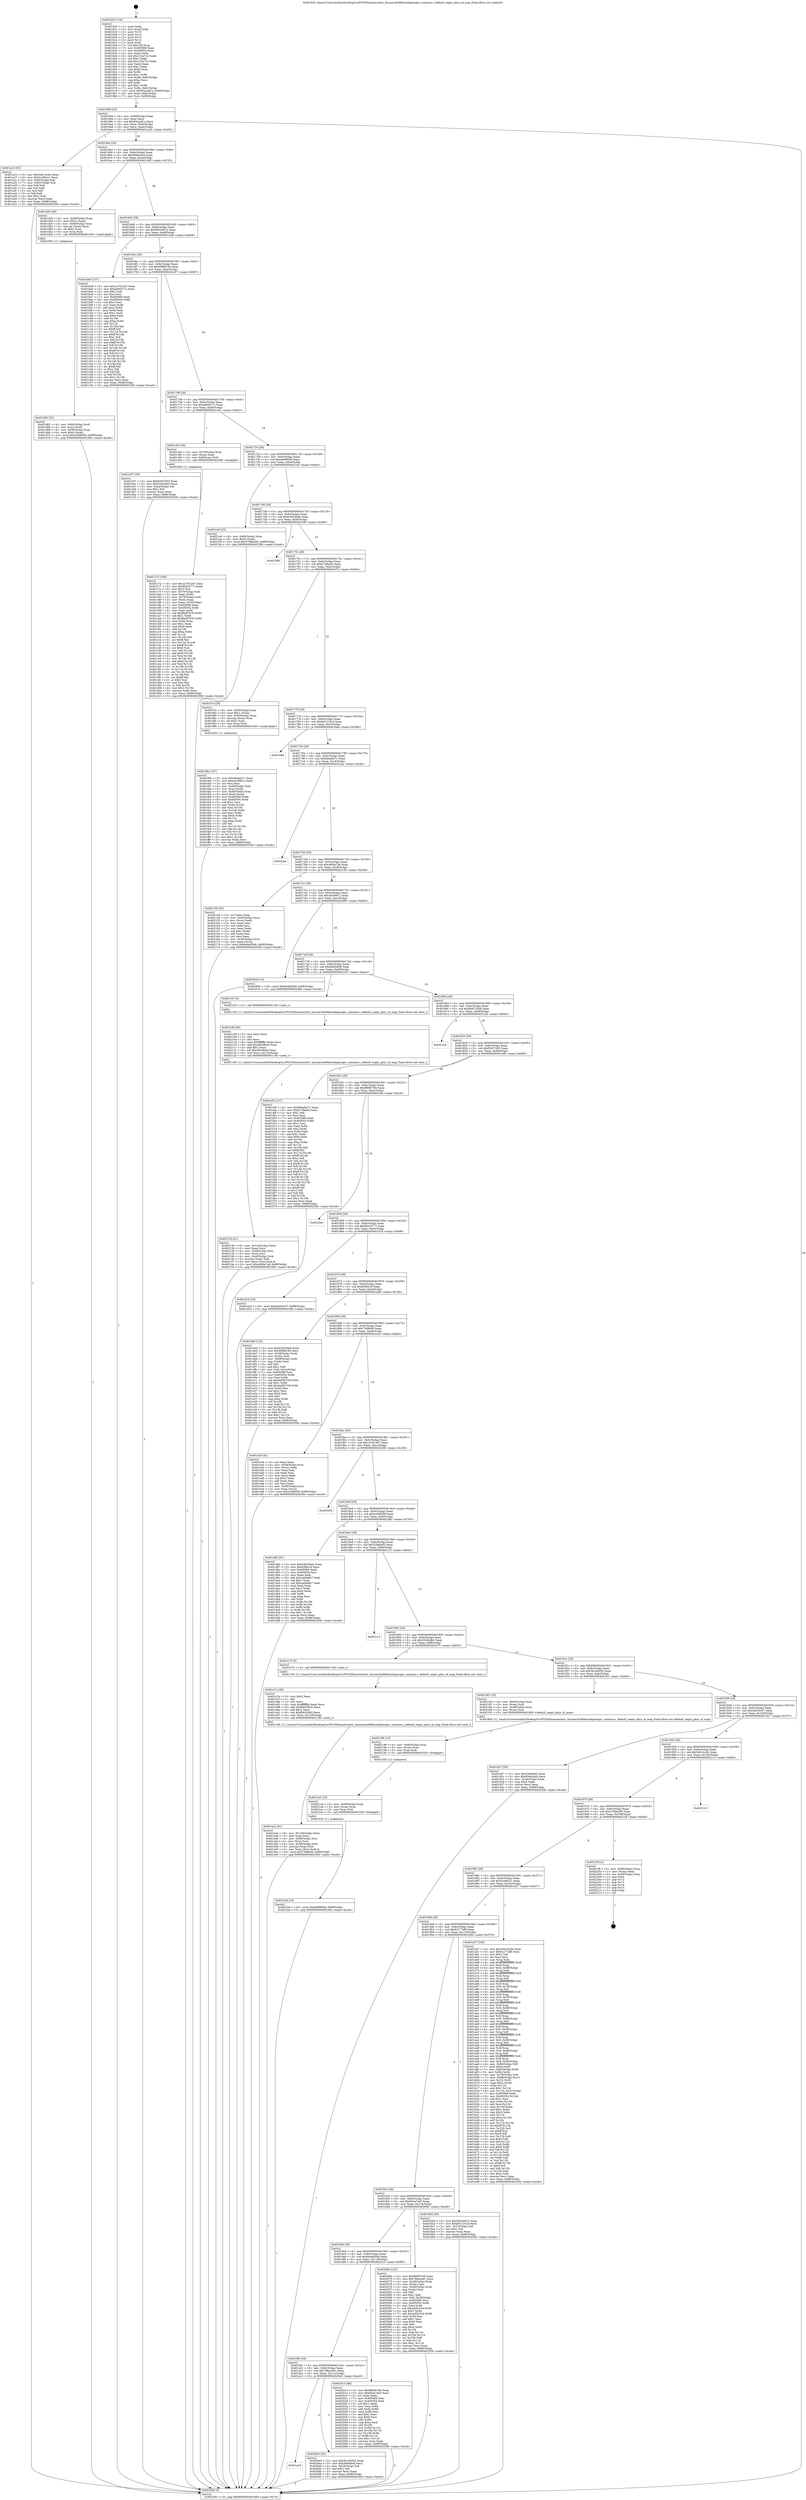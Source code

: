 digraph "0x401620" {
  label = "0x401620 (/mnt/c/Users/mathe/Desktop/tcc/POCII/binaries/extr_linuxarchx86kernelapicapic_common.c_default_ioapic_phys_id_map_Final-ollvm.out::main(0))"
  labelloc = "t"
  node[shape=record]

  Entry [label="",width=0.3,height=0.3,shape=circle,fillcolor=black,style=filled]
  "0x401694" [label="{
     0x401694 [32]\l
     | [instrs]\l
     &nbsp;&nbsp;0x401694 \<+6\>: mov -0x88(%rbp),%eax\l
     &nbsp;&nbsp;0x40169a \<+2\>: mov %eax,%ecx\l
     &nbsp;&nbsp;0x40169c \<+6\>: sub $0x83ace81a,%ecx\l
     &nbsp;&nbsp;0x4016a2 \<+6\>: mov %eax,-0x9c(%rbp)\l
     &nbsp;&nbsp;0x4016a8 \<+6\>: mov %ecx,-0xa0(%rbp)\l
     &nbsp;&nbsp;0x4016ae \<+6\>: je 0000000000401a22 \<main+0x402\>\l
  }"]
  "0x401a22" [label="{
     0x401a22 [53]\l
     | [instrs]\l
     &nbsp;&nbsp;0x401a22 \<+5\>: mov $0x54614c2b,%eax\l
     &nbsp;&nbsp;0x401a27 \<+5\>: mov $0x5cc80a11,%ecx\l
     &nbsp;&nbsp;0x401a2c \<+6\>: mov -0x82(%rbp),%dl\l
     &nbsp;&nbsp;0x401a32 \<+7\>: mov -0x81(%rbp),%sil\l
     &nbsp;&nbsp;0x401a39 \<+3\>: mov %dl,%dil\l
     &nbsp;&nbsp;0x401a3c \<+3\>: and %sil,%dil\l
     &nbsp;&nbsp;0x401a3f \<+3\>: xor %sil,%dl\l
     &nbsp;&nbsp;0x401a42 \<+3\>: or %dl,%dil\l
     &nbsp;&nbsp;0x401a45 \<+4\>: test $0x1,%dil\l
     &nbsp;&nbsp;0x401a49 \<+3\>: cmovne %ecx,%eax\l
     &nbsp;&nbsp;0x401a4c \<+6\>: mov %eax,-0x88(%rbp)\l
     &nbsp;&nbsp;0x401a52 \<+5\>: jmp 000000000040230b \<main+0xceb\>\l
  }"]
  "0x4016b4" [label="{
     0x4016b4 [28]\l
     | [instrs]\l
     &nbsp;&nbsp;0x4016b4 \<+5\>: jmp 00000000004016b9 \<main+0x99\>\l
     &nbsp;&nbsp;0x4016b9 \<+6\>: mov -0x9c(%rbp),%eax\l
     &nbsp;&nbsp;0x4016bf \<+5\>: sub $0x956dc0a4,%eax\l
     &nbsp;&nbsp;0x4016c4 \<+6\>: mov %eax,-0xa4(%rbp)\l
     &nbsp;&nbsp;0x4016ca \<+6\>: je 0000000000401d45 \<main+0x725\>\l
  }"]
  "0x40230b" [label="{
     0x40230b [5]\l
     | [instrs]\l
     &nbsp;&nbsp;0x40230b \<+5\>: jmp 0000000000401694 \<main+0x74\>\l
  }"]
  "0x401620" [label="{
     0x401620 [116]\l
     | [instrs]\l
     &nbsp;&nbsp;0x401620 \<+1\>: push %rbp\l
     &nbsp;&nbsp;0x401621 \<+3\>: mov %rsp,%rbp\l
     &nbsp;&nbsp;0x401624 \<+2\>: push %r15\l
     &nbsp;&nbsp;0x401626 \<+2\>: push %r14\l
     &nbsp;&nbsp;0x401628 \<+2\>: push %r13\l
     &nbsp;&nbsp;0x40162a \<+2\>: push %r12\l
     &nbsp;&nbsp;0x40162c \<+1\>: push %rbx\l
     &nbsp;&nbsp;0x40162d \<+7\>: sub $0x128,%rsp\l
     &nbsp;&nbsp;0x401634 \<+7\>: mov 0x405068,%eax\l
     &nbsp;&nbsp;0x40163b \<+7\>: mov 0x405054,%ecx\l
     &nbsp;&nbsp;0x401642 \<+2\>: mov %eax,%edx\l
     &nbsp;&nbsp;0x401644 \<+6\>: sub $0x122a7c3,%edx\l
     &nbsp;&nbsp;0x40164a \<+3\>: sub $0x1,%edx\l
     &nbsp;&nbsp;0x40164d \<+6\>: add $0x122a7c3,%edx\l
     &nbsp;&nbsp;0x401653 \<+3\>: imul %edx,%eax\l
     &nbsp;&nbsp;0x401656 \<+3\>: and $0x1,%eax\l
     &nbsp;&nbsp;0x401659 \<+3\>: cmp $0x0,%eax\l
     &nbsp;&nbsp;0x40165c \<+4\>: sete %r8b\l
     &nbsp;&nbsp;0x401660 \<+4\>: and $0x1,%r8b\l
     &nbsp;&nbsp;0x401664 \<+7\>: mov %r8b,-0x82(%rbp)\l
     &nbsp;&nbsp;0x40166b \<+3\>: cmp $0xa,%ecx\l
     &nbsp;&nbsp;0x40166e \<+4\>: setl %r8b\l
     &nbsp;&nbsp;0x401672 \<+4\>: and $0x1,%r8b\l
     &nbsp;&nbsp;0x401676 \<+7\>: mov %r8b,-0x81(%rbp)\l
     &nbsp;&nbsp;0x40167d \<+10\>: movl $0x83ace81a,-0x88(%rbp)\l
     &nbsp;&nbsp;0x401687 \<+6\>: mov %edi,-0x8c(%rbp)\l
     &nbsp;&nbsp;0x40168d \<+7\>: mov %rsi,-0x98(%rbp)\l
  }"]
  Exit [label="",width=0.3,height=0.3,shape=circle,fillcolor=black,style=filled,peripheries=2]
  "0x401d45" [label="{
     0x401d45 [29]\l
     | [instrs]\l
     &nbsp;&nbsp;0x401d45 \<+4\>: mov -0x68(%rbp),%rax\l
     &nbsp;&nbsp;0x401d49 \<+6\>: movl $0x1,(%rax)\l
     &nbsp;&nbsp;0x401d4f \<+4\>: mov -0x68(%rbp),%rax\l
     &nbsp;&nbsp;0x401d53 \<+3\>: movslq (%rax),%rax\l
     &nbsp;&nbsp;0x401d56 \<+4\>: shl $0x2,%rax\l
     &nbsp;&nbsp;0x401d5a \<+3\>: mov %rax,%rdi\l
     &nbsp;&nbsp;0x401d5d \<+5\>: call 0000000000401050 \<malloc@plt\>\l
     | [calls]\l
     &nbsp;&nbsp;0x401050 \{1\} (unknown)\l
  }"]
  "0x4016d0" [label="{
     0x4016d0 [28]\l
     | [instrs]\l
     &nbsp;&nbsp;0x4016d0 \<+5\>: jmp 00000000004016d5 \<main+0xb5\>\l
     &nbsp;&nbsp;0x4016d5 \<+6\>: mov -0x9c(%rbp),%eax\l
     &nbsp;&nbsp;0x4016db \<+5\>: sub $0x9653e812,%eax\l
     &nbsp;&nbsp;0x4016e0 \<+6\>: mov %eax,-0xa8(%rbp)\l
     &nbsp;&nbsp;0x4016e6 \<+6\>: je 0000000000401bd9 \<main+0x5b9\>\l
  }"]
  "0x4021b4" [label="{
     0x4021b4 [15]\l
     | [instrs]\l
     &nbsp;&nbsp;0x4021b4 \<+10\>: movl $0xafe96656,-0x88(%rbp)\l
     &nbsp;&nbsp;0x4021be \<+5\>: jmp 000000000040230b \<main+0xceb\>\l
  }"]
  "0x401bd9" [label="{
     0x401bd9 [137]\l
     | [instrs]\l
     &nbsp;&nbsp;0x401bd9 \<+5\>: mov $0x1a781447,%eax\l
     &nbsp;&nbsp;0x401bde \<+5\>: mov $0xa000517c,%ecx\l
     &nbsp;&nbsp;0x401be3 \<+2\>: mov $0x1,%dl\l
     &nbsp;&nbsp;0x401be5 \<+2\>: xor %esi,%esi\l
     &nbsp;&nbsp;0x401be7 \<+7\>: mov 0x405068,%edi\l
     &nbsp;&nbsp;0x401bee \<+8\>: mov 0x405054,%r8d\l
     &nbsp;&nbsp;0x401bf6 \<+3\>: sub $0x1,%esi\l
     &nbsp;&nbsp;0x401bf9 \<+3\>: mov %edi,%r9d\l
     &nbsp;&nbsp;0x401bfc \<+3\>: add %esi,%r9d\l
     &nbsp;&nbsp;0x401bff \<+4\>: imul %r9d,%edi\l
     &nbsp;&nbsp;0x401c03 \<+3\>: and $0x1,%edi\l
     &nbsp;&nbsp;0x401c06 \<+3\>: cmp $0x0,%edi\l
     &nbsp;&nbsp;0x401c09 \<+4\>: sete %r10b\l
     &nbsp;&nbsp;0x401c0d \<+4\>: cmp $0xa,%r8d\l
     &nbsp;&nbsp;0x401c11 \<+4\>: setl %r11b\l
     &nbsp;&nbsp;0x401c15 \<+3\>: mov %r10b,%bl\l
     &nbsp;&nbsp;0x401c18 \<+3\>: xor $0xff,%bl\l
     &nbsp;&nbsp;0x401c1b \<+3\>: mov %r11b,%r14b\l
     &nbsp;&nbsp;0x401c1e \<+4\>: xor $0xff,%r14b\l
     &nbsp;&nbsp;0x401c22 \<+3\>: xor $0x1,%dl\l
     &nbsp;&nbsp;0x401c25 \<+3\>: mov %bl,%r15b\l
     &nbsp;&nbsp;0x401c28 \<+4\>: and $0xff,%r15b\l
     &nbsp;&nbsp;0x401c2c \<+3\>: and %dl,%r10b\l
     &nbsp;&nbsp;0x401c2f \<+3\>: mov %r14b,%r12b\l
     &nbsp;&nbsp;0x401c32 \<+4\>: and $0xff,%r12b\l
     &nbsp;&nbsp;0x401c36 \<+3\>: and %dl,%r11b\l
     &nbsp;&nbsp;0x401c39 \<+3\>: or %r10b,%r15b\l
     &nbsp;&nbsp;0x401c3c \<+3\>: or %r11b,%r12b\l
     &nbsp;&nbsp;0x401c3f \<+3\>: xor %r12b,%r15b\l
     &nbsp;&nbsp;0x401c42 \<+3\>: or %r14b,%bl\l
     &nbsp;&nbsp;0x401c45 \<+3\>: xor $0xff,%bl\l
     &nbsp;&nbsp;0x401c48 \<+3\>: or $0x1,%dl\l
     &nbsp;&nbsp;0x401c4b \<+2\>: and %dl,%bl\l
     &nbsp;&nbsp;0x401c4d \<+3\>: or %bl,%r15b\l
     &nbsp;&nbsp;0x401c50 \<+4\>: test $0x1,%r15b\l
     &nbsp;&nbsp;0x401c54 \<+3\>: cmovne %ecx,%eax\l
     &nbsp;&nbsp;0x401c57 \<+6\>: mov %eax,-0x88(%rbp)\l
     &nbsp;&nbsp;0x401c5d \<+5\>: jmp 000000000040230b \<main+0xceb\>\l
  }"]
  "0x4016ec" [label="{
     0x4016ec [28]\l
     | [instrs]\l
     &nbsp;&nbsp;0x4016ec \<+5\>: jmp 00000000004016f1 \<main+0xd1\>\l
     &nbsp;&nbsp;0x4016f1 \<+6\>: mov -0x9c(%rbp),%eax\l
     &nbsp;&nbsp;0x4016f7 \<+5\>: sub $0x968f8194,%eax\l
     &nbsp;&nbsp;0x4016fc \<+6\>: mov %eax,-0xac(%rbp)\l
     &nbsp;&nbsp;0x401702 \<+6\>: je 0000000000401e57 \<main+0x837\>\l
  }"]
  "0x4021a5" [label="{
     0x4021a5 [15]\l
     | [instrs]\l
     &nbsp;&nbsp;0x4021a5 \<+4\>: mov -0x48(%rbp),%rax\l
     &nbsp;&nbsp;0x4021a9 \<+3\>: mov (%rax),%rax\l
     &nbsp;&nbsp;0x4021ac \<+3\>: mov %rax,%rdi\l
     &nbsp;&nbsp;0x4021af \<+5\>: call 0000000000401030 \<free@plt\>\l
     | [calls]\l
     &nbsp;&nbsp;0x401030 \{1\} (unknown)\l
  }"]
  "0x401e57" [label="{
     0x401e57 [30]\l
     | [instrs]\l
     &nbsp;&nbsp;0x401e57 \<+5\>: mov $0xf3457d55,%eax\l
     &nbsp;&nbsp;0x401e5c \<+5\>: mov $0x332dcdb5,%ecx\l
     &nbsp;&nbsp;0x401e61 \<+3\>: mov -0x2a(%rbp),%dl\l
     &nbsp;&nbsp;0x401e64 \<+3\>: test $0x1,%dl\l
     &nbsp;&nbsp;0x401e67 \<+3\>: cmovne %ecx,%eax\l
     &nbsp;&nbsp;0x401e6a \<+6\>: mov %eax,-0x88(%rbp)\l
     &nbsp;&nbsp;0x401e70 \<+5\>: jmp 000000000040230b \<main+0xceb\>\l
  }"]
  "0x401708" [label="{
     0x401708 [28]\l
     | [instrs]\l
     &nbsp;&nbsp;0x401708 \<+5\>: jmp 000000000040170d \<main+0xed\>\l
     &nbsp;&nbsp;0x40170d \<+6\>: mov -0x9c(%rbp),%eax\l
     &nbsp;&nbsp;0x401713 \<+5\>: sub $0xa000517c,%eax\l
     &nbsp;&nbsp;0x401718 \<+6\>: mov %eax,-0xb0(%rbp)\l
     &nbsp;&nbsp;0x40171e \<+6\>: je 0000000000401c62 \<main+0x642\>\l
  }"]
  "0x402196" [label="{
     0x402196 [15]\l
     | [instrs]\l
     &nbsp;&nbsp;0x402196 \<+4\>: mov -0x60(%rbp),%rax\l
     &nbsp;&nbsp;0x40219a \<+3\>: mov (%rax),%rax\l
     &nbsp;&nbsp;0x40219d \<+3\>: mov %rax,%rdi\l
     &nbsp;&nbsp;0x4021a0 \<+5\>: call 0000000000401030 \<free@plt\>\l
     | [calls]\l
     &nbsp;&nbsp;0x401030 \{1\} (unknown)\l
  }"]
  "0x401c62" [label="{
     0x401c62 [16]\l
     | [instrs]\l
     &nbsp;&nbsp;0x401c62 \<+4\>: mov -0x78(%rbp),%rax\l
     &nbsp;&nbsp;0x401c66 \<+3\>: mov (%rax),%rax\l
     &nbsp;&nbsp;0x401c69 \<+4\>: mov 0x8(%rax),%rdi\l
     &nbsp;&nbsp;0x401c6d \<+5\>: call 0000000000401060 \<atoi@plt\>\l
     | [calls]\l
     &nbsp;&nbsp;0x401060 \{1\} (unknown)\l
  }"]
  "0x401724" [label="{
     0x401724 [28]\l
     | [instrs]\l
     &nbsp;&nbsp;0x401724 \<+5\>: jmp 0000000000401729 \<main+0x109\>\l
     &nbsp;&nbsp;0x401729 \<+6\>: mov -0x9c(%rbp),%eax\l
     &nbsp;&nbsp;0x40172f \<+5\>: sub $0xafe96656,%eax\l
     &nbsp;&nbsp;0x401734 \<+6\>: mov %eax,-0xb4(%rbp)\l
     &nbsp;&nbsp;0x40173a \<+6\>: je 00000000004021e6 \<main+0xbc6\>\l
  }"]
  "0x402130" [label="{
     0x402130 [41]\l
     | [instrs]\l
     &nbsp;&nbsp;0x402130 \<+6\>: mov -0x124(%rbp),%ecx\l
     &nbsp;&nbsp;0x402136 \<+3\>: imul %eax,%ecx\l
     &nbsp;&nbsp;0x402139 \<+4\>: mov -0x48(%rbp),%rsi\l
     &nbsp;&nbsp;0x40213d \<+3\>: mov (%rsi),%rsi\l
     &nbsp;&nbsp;0x402140 \<+4\>: mov -0x40(%rbp),%rdi\l
     &nbsp;&nbsp;0x402144 \<+3\>: movslq (%rdi),%rdi\l
     &nbsp;&nbsp;0x402147 \<+3\>: mov %ecx,(%rsi,%rdi,4)\l
     &nbsp;&nbsp;0x40214a \<+10\>: movl $0xc600a7a6,-0x88(%rbp)\l
     &nbsp;&nbsp;0x402154 \<+5\>: jmp 000000000040230b \<main+0xceb\>\l
  }"]
  "0x4021e6" [label="{
     0x4021e6 [25]\l
     | [instrs]\l
     &nbsp;&nbsp;0x4021e6 \<+4\>: mov -0x80(%rbp),%rax\l
     &nbsp;&nbsp;0x4021ea \<+6\>: movl $0x0,(%rax)\l
     &nbsp;&nbsp;0x4021f0 \<+10\>: movl $0x579bb206,-0x88(%rbp)\l
     &nbsp;&nbsp;0x4021fa \<+5\>: jmp 000000000040230b \<main+0xceb\>\l
  }"]
  "0x401740" [label="{
     0x401740 [28]\l
     | [instrs]\l
     &nbsp;&nbsp;0x401740 \<+5\>: jmp 0000000000401745 \<main+0x125\>\l
     &nbsp;&nbsp;0x401745 \<+6\>: mov -0x9c(%rbp),%eax\l
     &nbsp;&nbsp;0x40174b \<+5\>: sub $0xb3b53beb,%eax\l
     &nbsp;&nbsp;0x401750 \<+6\>: mov %eax,-0xb8(%rbp)\l
     &nbsp;&nbsp;0x401756 \<+6\>: je 0000000000402289 \<main+0xc69\>\l
  }"]
  "0x402108" [label="{
     0x402108 [40]\l
     | [instrs]\l
     &nbsp;&nbsp;0x402108 \<+5\>: mov $0x2,%ecx\l
     &nbsp;&nbsp;0x40210d \<+1\>: cltd\l
     &nbsp;&nbsp;0x40210e \<+2\>: idiv %ecx\l
     &nbsp;&nbsp;0x402110 \<+6\>: imul $0xfffffffe,%edx,%ecx\l
     &nbsp;&nbsp;0x402116 \<+6\>: add $0x48e3fb40,%ecx\l
     &nbsp;&nbsp;0x40211c \<+3\>: add $0x1,%ecx\l
     &nbsp;&nbsp;0x40211f \<+6\>: sub $0x48e3fb40,%ecx\l
     &nbsp;&nbsp;0x402125 \<+6\>: mov %ecx,-0x124(%rbp)\l
     &nbsp;&nbsp;0x40212b \<+5\>: call 0000000000401160 \<next_i\>\l
     | [calls]\l
     &nbsp;&nbsp;0x401160 \{1\} (/mnt/c/Users/mathe/Desktop/tcc/POCII/binaries/extr_linuxarchx86kernelapicapic_common.c_default_ioapic_phys_id_map_Final-ollvm.out::next_i)\l
  }"]
  "0x402289" [label="{
     0x402289\l
  }", style=dashed]
  "0x40175c" [label="{
     0x40175c [28]\l
     | [instrs]\l
     &nbsp;&nbsp;0x40175c \<+5\>: jmp 0000000000401761 \<main+0x141\>\l
     &nbsp;&nbsp;0x401761 \<+6\>: mov -0x9c(%rbp),%eax\l
     &nbsp;&nbsp;0x401767 \<+5\>: sub $0xb729eef2,%eax\l
     &nbsp;&nbsp;0x40176c \<+6\>: mov %eax,-0xbc(%rbp)\l
     &nbsp;&nbsp;0x401772 \<+6\>: je 0000000000401f7e \<main+0x95e\>\l
  }"]
  "0x401a18" [label="{
     0x401a18\l
  }", style=dashed]
  "0x401f7e" [label="{
     0x401f7e [29]\l
     | [instrs]\l
     &nbsp;&nbsp;0x401f7e \<+4\>: mov -0x50(%rbp),%rax\l
     &nbsp;&nbsp;0x401f82 \<+6\>: movl $0x1,(%rax)\l
     &nbsp;&nbsp;0x401f88 \<+4\>: mov -0x50(%rbp),%rax\l
     &nbsp;&nbsp;0x401f8c \<+3\>: movslq (%rax),%rax\l
     &nbsp;&nbsp;0x401f8f \<+4\>: shl $0x2,%rax\l
     &nbsp;&nbsp;0x401f93 \<+3\>: mov %rax,%rdi\l
     &nbsp;&nbsp;0x401f96 \<+5\>: call 0000000000401050 \<malloc@plt\>\l
     | [calls]\l
     &nbsp;&nbsp;0x401050 \{1\} (unknown)\l
  }"]
  "0x401778" [label="{
     0x401778 [28]\l
     | [instrs]\l
     &nbsp;&nbsp;0x401778 \<+5\>: jmp 000000000040177d \<main+0x15d\>\l
     &nbsp;&nbsp;0x40177d \<+6\>: mov -0x9c(%rbp),%eax\l
     &nbsp;&nbsp;0x401783 \<+5\>: sub $0xb912161d,%eax\l
     &nbsp;&nbsp;0x401788 \<+6\>: mov %eax,-0xc0(%rbp)\l
     &nbsp;&nbsp;0x40178e \<+6\>: je 0000000000401bbb \<main+0x59b\>\l
  }"]
  "0x4020e5" [label="{
     0x4020e5 [30]\l
     | [instrs]\l
     &nbsp;&nbsp;0x4020e5 \<+5\>: mov $0x3b1b6050,%eax\l
     &nbsp;&nbsp;0x4020ea \<+5\>: mov $0xd6d64fc8,%ecx\l
     &nbsp;&nbsp;0x4020ef \<+3\>: mov -0x29(%rbp),%dl\l
     &nbsp;&nbsp;0x4020f2 \<+3\>: test $0x1,%dl\l
     &nbsp;&nbsp;0x4020f5 \<+3\>: cmovne %ecx,%eax\l
     &nbsp;&nbsp;0x4020f8 \<+6\>: mov %eax,-0x88(%rbp)\l
     &nbsp;&nbsp;0x4020fe \<+5\>: jmp 000000000040230b \<main+0xceb\>\l
  }"]
  "0x401bbb" [label="{
     0x401bbb\l
  }", style=dashed]
  "0x401794" [label="{
     0x401794 [28]\l
     | [instrs]\l
     &nbsp;&nbsp;0x401794 \<+5\>: jmp 0000000000401799 \<main+0x179\>\l
     &nbsp;&nbsp;0x401799 \<+6\>: mov -0x9c(%rbp),%eax\l
     &nbsp;&nbsp;0x40179f \<+5\>: sub $0xb9eabb71,%eax\l
     &nbsp;&nbsp;0x4017a4 \<+6\>: mov %eax,-0xc4(%rbp)\l
     &nbsp;&nbsp;0x4017aa \<+6\>: je 00000000004022ae \<main+0xc8e\>\l
  }"]
  "0x4019fc" [label="{
     0x4019fc [28]\l
     | [instrs]\l
     &nbsp;&nbsp;0x4019fc \<+5\>: jmp 0000000000401a01 \<main+0x3e1\>\l
     &nbsp;&nbsp;0x401a01 \<+6\>: mov -0x9c(%rbp),%eax\l
     &nbsp;&nbsp;0x401a07 \<+5\>: sub $0x786ecdd1,%eax\l
     &nbsp;&nbsp;0x401a0c \<+6\>: mov %eax,-0x11c(%rbp)\l
     &nbsp;&nbsp;0x401a12 \<+6\>: je 00000000004020e5 \<main+0xac5\>\l
  }"]
  "0x4022ae" [label="{
     0x4022ae\l
  }", style=dashed]
  "0x4017b0" [label="{
     0x4017b0 [28]\l
     | [instrs]\l
     &nbsp;&nbsp;0x4017b0 \<+5\>: jmp 00000000004017b5 \<main+0x195\>\l
     &nbsp;&nbsp;0x4017b5 \<+6\>: mov -0x9c(%rbp),%eax\l
     &nbsp;&nbsp;0x4017bb \<+5\>: sub $0xc600a7a6,%eax\l
     &nbsp;&nbsp;0x4017c0 \<+6\>: mov %eax,-0xc8(%rbp)\l
     &nbsp;&nbsp;0x4017c6 \<+6\>: je 0000000000402159 \<main+0xb39\>\l
  }"]
  "0x402015" [label="{
     0x402015 [86]\l
     | [instrs]\l
     &nbsp;&nbsp;0x402015 \<+5\>: mov $0xf86857b6,%eax\l
     &nbsp;&nbsp;0x40201a \<+5\>: mov $0x65ee7ae5,%ecx\l
     &nbsp;&nbsp;0x40201f \<+2\>: xor %edx,%edx\l
     &nbsp;&nbsp;0x402021 \<+7\>: mov 0x405068,%esi\l
     &nbsp;&nbsp;0x402028 \<+7\>: mov 0x405054,%edi\l
     &nbsp;&nbsp;0x40202f \<+3\>: sub $0x1,%edx\l
     &nbsp;&nbsp;0x402032 \<+3\>: mov %esi,%r8d\l
     &nbsp;&nbsp;0x402035 \<+3\>: add %edx,%r8d\l
     &nbsp;&nbsp;0x402038 \<+4\>: imul %r8d,%esi\l
     &nbsp;&nbsp;0x40203c \<+3\>: and $0x1,%esi\l
     &nbsp;&nbsp;0x40203f \<+3\>: cmp $0x0,%esi\l
     &nbsp;&nbsp;0x402042 \<+4\>: sete %r9b\l
     &nbsp;&nbsp;0x402046 \<+3\>: cmp $0xa,%edi\l
     &nbsp;&nbsp;0x402049 \<+4\>: setl %r10b\l
     &nbsp;&nbsp;0x40204d \<+3\>: mov %r9b,%r11b\l
     &nbsp;&nbsp;0x402050 \<+3\>: and %r10b,%r11b\l
     &nbsp;&nbsp;0x402053 \<+3\>: xor %r10b,%r9b\l
     &nbsp;&nbsp;0x402056 \<+3\>: or %r9b,%r11b\l
     &nbsp;&nbsp;0x402059 \<+4\>: test $0x1,%r11b\l
     &nbsp;&nbsp;0x40205d \<+3\>: cmovne %ecx,%eax\l
     &nbsp;&nbsp;0x402060 \<+6\>: mov %eax,-0x88(%rbp)\l
     &nbsp;&nbsp;0x402066 \<+5\>: jmp 000000000040230b \<main+0xceb\>\l
  }"]
  "0x402159" [label="{
     0x402159 [42]\l
     | [instrs]\l
     &nbsp;&nbsp;0x402159 \<+2\>: xor %eax,%eax\l
     &nbsp;&nbsp;0x40215b \<+4\>: mov -0x40(%rbp),%rcx\l
     &nbsp;&nbsp;0x40215f \<+2\>: mov (%rcx),%edx\l
     &nbsp;&nbsp;0x402161 \<+2\>: mov %eax,%esi\l
     &nbsp;&nbsp;0x402163 \<+2\>: sub %edx,%esi\l
     &nbsp;&nbsp;0x402165 \<+2\>: mov %eax,%edx\l
     &nbsp;&nbsp;0x402167 \<+3\>: sub $0x1,%edx\l
     &nbsp;&nbsp;0x40216a \<+2\>: add %edx,%esi\l
     &nbsp;&nbsp;0x40216c \<+2\>: sub %esi,%eax\l
     &nbsp;&nbsp;0x40216e \<+4\>: mov -0x40(%rbp),%rcx\l
     &nbsp;&nbsp;0x402172 \<+2\>: mov %eax,(%rcx)\l
     &nbsp;&nbsp;0x402174 \<+10\>: movl $0x6e4dd5d6,-0x88(%rbp)\l
     &nbsp;&nbsp;0x40217e \<+5\>: jmp 000000000040230b \<main+0xceb\>\l
  }"]
  "0x4017cc" [label="{
     0x4017cc [28]\l
     | [instrs]\l
     &nbsp;&nbsp;0x4017cc \<+5\>: jmp 00000000004017d1 \<main+0x1b1\>\l
     &nbsp;&nbsp;0x4017d1 \<+6\>: mov -0x9c(%rbp),%eax\l
     &nbsp;&nbsp;0x4017d7 \<+5\>: sub $0xcdcd9812,%eax\l
     &nbsp;&nbsp;0x4017dc \<+6\>: mov %eax,-0xcc(%rbp)\l
     &nbsp;&nbsp;0x4017e2 \<+6\>: je 0000000000402006 \<main+0x9e6\>\l
  }"]
  "0x4019e0" [label="{
     0x4019e0 [28]\l
     | [instrs]\l
     &nbsp;&nbsp;0x4019e0 \<+5\>: jmp 00000000004019e5 \<main+0x3c5\>\l
     &nbsp;&nbsp;0x4019e5 \<+6\>: mov -0x9c(%rbp),%eax\l
     &nbsp;&nbsp;0x4019eb \<+5\>: sub $0x6e4dd5d6,%eax\l
     &nbsp;&nbsp;0x4019f0 \<+6\>: mov %eax,-0x118(%rbp)\l
     &nbsp;&nbsp;0x4019f6 \<+6\>: je 0000000000402015 \<main+0x9f5\>\l
  }"]
  "0x402006" [label="{
     0x402006 [15]\l
     | [instrs]\l
     &nbsp;&nbsp;0x402006 \<+10\>: movl $0x6e4dd5d6,-0x88(%rbp)\l
     &nbsp;&nbsp;0x402010 \<+5\>: jmp 000000000040230b \<main+0xceb\>\l
  }"]
  "0x4017e8" [label="{
     0x4017e8 [28]\l
     | [instrs]\l
     &nbsp;&nbsp;0x4017e8 \<+5\>: jmp 00000000004017ed \<main+0x1cd\>\l
     &nbsp;&nbsp;0x4017ed \<+6\>: mov -0x9c(%rbp),%eax\l
     &nbsp;&nbsp;0x4017f3 \<+5\>: sub $0xd6d64fc8,%eax\l
     &nbsp;&nbsp;0x4017f8 \<+6\>: mov %eax,-0xd0(%rbp)\l
     &nbsp;&nbsp;0x4017fe \<+6\>: je 0000000000402103 \<main+0xae3\>\l
  }"]
  "0x40206b" [label="{
     0x40206b [122]\l
     | [instrs]\l
     &nbsp;&nbsp;0x40206b \<+5\>: mov $0xf86857b6,%eax\l
     &nbsp;&nbsp;0x402070 \<+5\>: mov $0x786ecdd1,%ecx\l
     &nbsp;&nbsp;0x402075 \<+4\>: mov -0x40(%rbp),%rdx\l
     &nbsp;&nbsp;0x402079 \<+2\>: mov (%rdx),%esi\l
     &nbsp;&nbsp;0x40207b \<+4\>: mov -0x50(%rbp),%rdx\l
     &nbsp;&nbsp;0x40207f \<+2\>: cmp (%rdx),%esi\l
     &nbsp;&nbsp;0x402081 \<+4\>: setl %dil\l
     &nbsp;&nbsp;0x402085 \<+4\>: and $0x1,%dil\l
     &nbsp;&nbsp;0x402089 \<+4\>: mov %dil,-0x29(%rbp)\l
     &nbsp;&nbsp;0x40208d \<+7\>: mov 0x405068,%esi\l
     &nbsp;&nbsp;0x402094 \<+8\>: mov 0x405054,%r8d\l
     &nbsp;&nbsp;0x40209c \<+3\>: mov %esi,%r9d\l
     &nbsp;&nbsp;0x40209f \<+7\>: sub $0xad2fc544,%r9d\l
     &nbsp;&nbsp;0x4020a6 \<+4\>: sub $0x1,%r9d\l
     &nbsp;&nbsp;0x4020aa \<+7\>: add $0xad2fc544,%r9d\l
     &nbsp;&nbsp;0x4020b1 \<+4\>: imul %r9d,%esi\l
     &nbsp;&nbsp;0x4020b5 \<+3\>: and $0x1,%esi\l
     &nbsp;&nbsp;0x4020b8 \<+3\>: cmp $0x0,%esi\l
     &nbsp;&nbsp;0x4020bb \<+4\>: sete %dil\l
     &nbsp;&nbsp;0x4020bf \<+4\>: cmp $0xa,%r8d\l
     &nbsp;&nbsp;0x4020c3 \<+4\>: setl %r10b\l
     &nbsp;&nbsp;0x4020c7 \<+3\>: mov %dil,%r11b\l
     &nbsp;&nbsp;0x4020ca \<+3\>: and %r10b,%r11b\l
     &nbsp;&nbsp;0x4020cd \<+3\>: xor %r10b,%dil\l
     &nbsp;&nbsp;0x4020d0 \<+3\>: or %dil,%r11b\l
     &nbsp;&nbsp;0x4020d3 \<+4\>: test $0x1,%r11b\l
     &nbsp;&nbsp;0x4020d7 \<+3\>: cmovne %ecx,%eax\l
     &nbsp;&nbsp;0x4020da \<+6\>: mov %eax,-0x88(%rbp)\l
     &nbsp;&nbsp;0x4020e0 \<+5\>: jmp 000000000040230b \<main+0xceb\>\l
  }"]
  "0x402103" [label="{
     0x402103 [5]\l
     | [instrs]\l
     &nbsp;&nbsp;0x402103 \<+5\>: call 0000000000401160 \<next_i\>\l
     | [calls]\l
     &nbsp;&nbsp;0x401160 \{1\} (/mnt/c/Users/mathe/Desktop/tcc/POCII/binaries/extr_linuxarchx86kernelapicapic_common.c_default_ioapic_phys_id_map_Final-ollvm.out::next_i)\l
  }"]
  "0x401804" [label="{
     0x401804 [28]\l
     | [instrs]\l
     &nbsp;&nbsp;0x401804 \<+5\>: jmp 0000000000401809 \<main+0x1e9\>\l
     &nbsp;&nbsp;0x401809 \<+6\>: mov -0x9c(%rbp),%eax\l
     &nbsp;&nbsp;0x40180f \<+5\>: sub $0xdb9723b6,%eax\l
     &nbsp;&nbsp;0x401814 \<+6\>: mov %eax,-0xd4(%rbp)\l
     &nbsp;&nbsp;0x40181a \<+6\>: je 00000000004021d2 \<main+0xbb2\>\l
  }"]
  "0x401f9b" [label="{
     0x401f9b [107]\l
     | [instrs]\l
     &nbsp;&nbsp;0x401f9b \<+5\>: mov $0xb9eabb71,%ecx\l
     &nbsp;&nbsp;0x401fa0 \<+5\>: mov $0xcdcd9812,%edx\l
     &nbsp;&nbsp;0x401fa5 \<+2\>: xor %esi,%esi\l
     &nbsp;&nbsp;0x401fa7 \<+4\>: mov -0x48(%rbp),%rdi\l
     &nbsp;&nbsp;0x401fab \<+3\>: mov %rax,(%rdi)\l
     &nbsp;&nbsp;0x401fae \<+4\>: mov -0x40(%rbp),%rax\l
     &nbsp;&nbsp;0x401fb2 \<+6\>: movl $0x0,(%rax)\l
     &nbsp;&nbsp;0x401fb8 \<+8\>: mov 0x405068,%r8d\l
     &nbsp;&nbsp;0x401fc0 \<+8\>: mov 0x405054,%r9d\l
     &nbsp;&nbsp;0x401fc8 \<+3\>: sub $0x1,%esi\l
     &nbsp;&nbsp;0x401fcb \<+3\>: mov %r8d,%r10d\l
     &nbsp;&nbsp;0x401fce \<+3\>: add %esi,%r10d\l
     &nbsp;&nbsp;0x401fd1 \<+4\>: imul %r10d,%r8d\l
     &nbsp;&nbsp;0x401fd5 \<+4\>: and $0x1,%r8d\l
     &nbsp;&nbsp;0x401fd9 \<+4\>: cmp $0x0,%r8d\l
     &nbsp;&nbsp;0x401fdd \<+4\>: sete %r11b\l
     &nbsp;&nbsp;0x401fe1 \<+4\>: cmp $0xa,%r9d\l
     &nbsp;&nbsp;0x401fe5 \<+3\>: setl %bl\l
     &nbsp;&nbsp;0x401fe8 \<+3\>: mov %r11b,%r14b\l
     &nbsp;&nbsp;0x401feb \<+3\>: and %bl,%r14b\l
     &nbsp;&nbsp;0x401fee \<+3\>: xor %bl,%r11b\l
     &nbsp;&nbsp;0x401ff1 \<+3\>: or %r11b,%r14b\l
     &nbsp;&nbsp;0x401ff4 \<+4\>: test $0x1,%r14b\l
     &nbsp;&nbsp;0x401ff8 \<+3\>: cmovne %edx,%ecx\l
     &nbsp;&nbsp;0x401ffb \<+6\>: mov %ecx,-0x88(%rbp)\l
     &nbsp;&nbsp;0x402001 \<+5\>: jmp 000000000040230b \<main+0xceb\>\l
  }"]
  "0x4021d2" [label="{
     0x4021d2\l
  }", style=dashed]
  "0x401820" [label="{
     0x401820 [28]\l
     | [instrs]\l
     &nbsp;&nbsp;0x401820 \<+5\>: jmp 0000000000401825 \<main+0x205\>\l
     &nbsp;&nbsp;0x401825 \<+6\>: mov -0x9c(%rbp),%eax\l
     &nbsp;&nbsp;0x40182b \<+5\>: sub $0xf3457d55,%eax\l
     &nbsp;&nbsp;0x401830 \<+6\>: mov %eax,-0xd8(%rbp)\l
     &nbsp;&nbsp;0x401836 \<+6\>: je 0000000000401ef5 \<main+0x8d5\>\l
  }"]
  "0x401ea2" [label="{
     0x401ea2 [41]\l
     | [instrs]\l
     &nbsp;&nbsp;0x401ea2 \<+6\>: mov -0x120(%rbp),%ecx\l
     &nbsp;&nbsp;0x401ea8 \<+3\>: imul %eax,%ecx\l
     &nbsp;&nbsp;0x401eab \<+4\>: mov -0x60(%rbp),%rsi\l
     &nbsp;&nbsp;0x401eaf \<+3\>: mov (%rsi),%rsi\l
     &nbsp;&nbsp;0x401eb2 \<+4\>: mov -0x58(%rbp),%rdi\l
     &nbsp;&nbsp;0x401eb6 \<+3\>: movslq (%rdi),%rdi\l
     &nbsp;&nbsp;0x401eb9 \<+3\>: mov %ecx,(%rsi,%rdi,4)\l
     &nbsp;&nbsp;0x401ebc \<+10\>: movl $0x7308b09,-0x88(%rbp)\l
     &nbsp;&nbsp;0x401ec6 \<+5\>: jmp 000000000040230b \<main+0xceb\>\l
  }"]
  "0x401ef5" [label="{
     0x401ef5 [137]\l
     | [instrs]\l
     &nbsp;&nbsp;0x401ef5 \<+5\>: mov $0xb9eabb71,%eax\l
     &nbsp;&nbsp;0x401efa \<+5\>: mov $0xb729eef2,%ecx\l
     &nbsp;&nbsp;0x401eff \<+2\>: mov $0x1,%dl\l
     &nbsp;&nbsp;0x401f01 \<+2\>: xor %esi,%esi\l
     &nbsp;&nbsp;0x401f03 \<+7\>: mov 0x405068,%edi\l
     &nbsp;&nbsp;0x401f0a \<+8\>: mov 0x405054,%r8d\l
     &nbsp;&nbsp;0x401f12 \<+3\>: sub $0x1,%esi\l
     &nbsp;&nbsp;0x401f15 \<+3\>: mov %edi,%r9d\l
     &nbsp;&nbsp;0x401f18 \<+3\>: add %esi,%r9d\l
     &nbsp;&nbsp;0x401f1b \<+4\>: imul %r9d,%edi\l
     &nbsp;&nbsp;0x401f1f \<+3\>: and $0x1,%edi\l
     &nbsp;&nbsp;0x401f22 \<+3\>: cmp $0x0,%edi\l
     &nbsp;&nbsp;0x401f25 \<+4\>: sete %r10b\l
     &nbsp;&nbsp;0x401f29 \<+4\>: cmp $0xa,%r8d\l
     &nbsp;&nbsp;0x401f2d \<+4\>: setl %r11b\l
     &nbsp;&nbsp;0x401f31 \<+3\>: mov %r10b,%bl\l
     &nbsp;&nbsp;0x401f34 \<+3\>: xor $0xff,%bl\l
     &nbsp;&nbsp;0x401f37 \<+3\>: mov %r11b,%r14b\l
     &nbsp;&nbsp;0x401f3a \<+4\>: xor $0xff,%r14b\l
     &nbsp;&nbsp;0x401f3e \<+3\>: xor $0x1,%dl\l
     &nbsp;&nbsp;0x401f41 \<+3\>: mov %bl,%r15b\l
     &nbsp;&nbsp;0x401f44 \<+4\>: and $0xff,%r15b\l
     &nbsp;&nbsp;0x401f48 \<+3\>: and %dl,%r10b\l
     &nbsp;&nbsp;0x401f4b \<+3\>: mov %r14b,%r12b\l
     &nbsp;&nbsp;0x401f4e \<+4\>: and $0xff,%r12b\l
     &nbsp;&nbsp;0x401f52 \<+3\>: and %dl,%r11b\l
     &nbsp;&nbsp;0x401f55 \<+3\>: or %r10b,%r15b\l
     &nbsp;&nbsp;0x401f58 \<+3\>: or %r11b,%r12b\l
     &nbsp;&nbsp;0x401f5b \<+3\>: xor %r12b,%r15b\l
     &nbsp;&nbsp;0x401f5e \<+3\>: or %r14b,%bl\l
     &nbsp;&nbsp;0x401f61 \<+3\>: xor $0xff,%bl\l
     &nbsp;&nbsp;0x401f64 \<+3\>: or $0x1,%dl\l
     &nbsp;&nbsp;0x401f67 \<+2\>: and %dl,%bl\l
     &nbsp;&nbsp;0x401f69 \<+3\>: or %bl,%r15b\l
     &nbsp;&nbsp;0x401f6c \<+4\>: test $0x1,%r15b\l
     &nbsp;&nbsp;0x401f70 \<+3\>: cmovne %ecx,%eax\l
     &nbsp;&nbsp;0x401f73 \<+6\>: mov %eax,-0x88(%rbp)\l
     &nbsp;&nbsp;0x401f79 \<+5\>: jmp 000000000040230b \<main+0xceb\>\l
  }"]
  "0x40183c" [label="{
     0x40183c [28]\l
     | [instrs]\l
     &nbsp;&nbsp;0x40183c \<+5\>: jmp 0000000000401841 \<main+0x221\>\l
     &nbsp;&nbsp;0x401841 \<+6\>: mov -0x9c(%rbp),%eax\l
     &nbsp;&nbsp;0x401847 \<+5\>: sub $0xf86857b6,%eax\l
     &nbsp;&nbsp;0x40184c \<+6\>: mov %eax,-0xdc(%rbp)\l
     &nbsp;&nbsp;0x401852 \<+6\>: je 00000000004022eb \<main+0xccb\>\l
  }"]
  "0x401e7a" [label="{
     0x401e7a [40]\l
     | [instrs]\l
     &nbsp;&nbsp;0x401e7a \<+5\>: mov $0x2,%ecx\l
     &nbsp;&nbsp;0x401e7f \<+1\>: cltd\l
     &nbsp;&nbsp;0x401e80 \<+2\>: idiv %ecx\l
     &nbsp;&nbsp;0x401e82 \<+6\>: imul $0xfffffffe,%edx,%ecx\l
     &nbsp;&nbsp;0x401e88 \<+6\>: add $0xfbb536d3,%ecx\l
     &nbsp;&nbsp;0x401e8e \<+3\>: add $0x1,%ecx\l
     &nbsp;&nbsp;0x401e91 \<+6\>: sub $0xfbb536d3,%ecx\l
     &nbsp;&nbsp;0x401e97 \<+6\>: mov %ecx,-0x120(%rbp)\l
     &nbsp;&nbsp;0x401e9d \<+5\>: call 0000000000401160 \<next_i\>\l
     | [calls]\l
     &nbsp;&nbsp;0x401160 \{1\} (/mnt/c/Users/mathe/Desktop/tcc/POCII/binaries/extr_linuxarchx86kernelapicapic_common.c_default_ioapic_phys_id_map_Final-ollvm.out::next_i)\l
  }"]
  "0x4022eb" [label="{
     0x4022eb\l
  }", style=dashed]
  "0x401858" [label="{
     0x401858 [28]\l
     | [instrs]\l
     &nbsp;&nbsp;0x401858 \<+5\>: jmp 000000000040185d \<main+0x23d\>\l
     &nbsp;&nbsp;0x40185d \<+6\>: mov -0x9c(%rbp),%eax\l
     &nbsp;&nbsp;0x401863 \<+5\>: sub $0xfb416771,%eax\l
     &nbsp;&nbsp;0x401868 \<+6\>: mov %eax,-0xe0(%rbp)\l
     &nbsp;&nbsp;0x40186e \<+6\>: je 0000000000401d18 \<main+0x6f8\>\l
  }"]
  "0x401d62" [label="{
     0x401d62 [32]\l
     | [instrs]\l
     &nbsp;&nbsp;0x401d62 \<+4\>: mov -0x60(%rbp),%rdi\l
     &nbsp;&nbsp;0x401d66 \<+3\>: mov %rax,(%rdi)\l
     &nbsp;&nbsp;0x401d69 \<+4\>: mov -0x58(%rbp),%rax\l
     &nbsp;&nbsp;0x401d6d \<+6\>: movl $0x0,(%rax)\l
     &nbsp;&nbsp;0x401d73 \<+10\>: movl $0x2c06805f,-0x88(%rbp)\l
     &nbsp;&nbsp;0x401d7d \<+5\>: jmp 000000000040230b \<main+0xceb\>\l
  }"]
  "0x401d18" [label="{
     0x401d18 [15]\l
     | [instrs]\l
     &nbsp;&nbsp;0x401d18 \<+10\>: movl $0x44e53c47,-0x88(%rbp)\l
     &nbsp;&nbsp;0x401d22 \<+5\>: jmp 000000000040230b \<main+0xceb\>\l
  }"]
  "0x401874" [label="{
     0x401874 [28]\l
     | [instrs]\l
     &nbsp;&nbsp;0x401874 \<+5\>: jmp 0000000000401879 \<main+0x259\>\l
     &nbsp;&nbsp;0x401879 \<+6\>: mov -0x9c(%rbp),%eax\l
     &nbsp;&nbsp;0x40187f \<+5\>: sub $0x63f0e16,%eax\l
     &nbsp;&nbsp;0x401884 \<+6\>: mov %eax,-0xe4(%rbp)\l
     &nbsp;&nbsp;0x40188a \<+6\>: je 0000000000401ddd \<main+0x7bd\>\l
  }"]
  "0x401c72" [label="{
     0x401c72 [166]\l
     | [instrs]\l
     &nbsp;&nbsp;0x401c72 \<+5\>: mov $0x1a781447,%ecx\l
     &nbsp;&nbsp;0x401c77 \<+5\>: mov $0xfb416771,%edx\l
     &nbsp;&nbsp;0x401c7c \<+3\>: mov $0x1,%sil\l
     &nbsp;&nbsp;0x401c7f \<+4\>: mov -0x70(%rbp),%rdi\l
     &nbsp;&nbsp;0x401c83 \<+2\>: mov %eax,(%rdi)\l
     &nbsp;&nbsp;0x401c85 \<+4\>: mov -0x70(%rbp),%rdi\l
     &nbsp;&nbsp;0x401c89 \<+2\>: mov (%rdi),%eax\l
     &nbsp;&nbsp;0x401c8b \<+3\>: mov %eax,-0x30(%rbp)\l
     &nbsp;&nbsp;0x401c8e \<+7\>: mov 0x405068,%eax\l
     &nbsp;&nbsp;0x401c95 \<+8\>: mov 0x405054,%r8d\l
     &nbsp;&nbsp;0x401c9d \<+3\>: mov %eax,%r9d\l
     &nbsp;&nbsp;0x401ca0 \<+7\>: sub $0x6bdf7b78,%r9d\l
     &nbsp;&nbsp;0x401ca7 \<+4\>: sub $0x1,%r9d\l
     &nbsp;&nbsp;0x401cab \<+7\>: add $0x6bdf7b78,%r9d\l
     &nbsp;&nbsp;0x401cb2 \<+4\>: imul %r9d,%eax\l
     &nbsp;&nbsp;0x401cb6 \<+3\>: and $0x1,%eax\l
     &nbsp;&nbsp;0x401cb9 \<+3\>: cmp $0x0,%eax\l
     &nbsp;&nbsp;0x401cbc \<+4\>: sete %r10b\l
     &nbsp;&nbsp;0x401cc0 \<+4\>: cmp $0xa,%r8d\l
     &nbsp;&nbsp;0x401cc4 \<+4\>: setl %r11b\l
     &nbsp;&nbsp;0x401cc8 \<+3\>: mov %r10b,%bl\l
     &nbsp;&nbsp;0x401ccb \<+3\>: xor $0xff,%bl\l
     &nbsp;&nbsp;0x401cce \<+3\>: mov %r11b,%r14b\l
     &nbsp;&nbsp;0x401cd1 \<+4\>: xor $0xff,%r14b\l
     &nbsp;&nbsp;0x401cd5 \<+4\>: xor $0x0,%sil\l
     &nbsp;&nbsp;0x401cd9 \<+3\>: mov %bl,%r15b\l
     &nbsp;&nbsp;0x401cdc \<+4\>: and $0x0,%r15b\l
     &nbsp;&nbsp;0x401ce0 \<+3\>: and %sil,%r10b\l
     &nbsp;&nbsp;0x401ce3 \<+3\>: mov %r14b,%r12b\l
     &nbsp;&nbsp;0x401ce6 \<+4\>: and $0x0,%r12b\l
     &nbsp;&nbsp;0x401cea \<+3\>: and %sil,%r11b\l
     &nbsp;&nbsp;0x401ced \<+3\>: or %r10b,%r15b\l
     &nbsp;&nbsp;0x401cf0 \<+3\>: or %r11b,%r12b\l
     &nbsp;&nbsp;0x401cf3 \<+3\>: xor %r12b,%r15b\l
     &nbsp;&nbsp;0x401cf6 \<+3\>: or %r14b,%bl\l
     &nbsp;&nbsp;0x401cf9 \<+3\>: xor $0xff,%bl\l
     &nbsp;&nbsp;0x401cfc \<+4\>: or $0x0,%sil\l
     &nbsp;&nbsp;0x401d00 \<+3\>: and %sil,%bl\l
     &nbsp;&nbsp;0x401d03 \<+3\>: or %bl,%r15b\l
     &nbsp;&nbsp;0x401d06 \<+4\>: test $0x1,%r15b\l
     &nbsp;&nbsp;0x401d0a \<+3\>: cmovne %edx,%ecx\l
     &nbsp;&nbsp;0x401d0d \<+6\>: mov %ecx,-0x88(%rbp)\l
     &nbsp;&nbsp;0x401d13 \<+5\>: jmp 000000000040230b \<main+0xceb\>\l
  }"]
  "0x401ddd" [label="{
     0x401ddd [122]\l
     | [instrs]\l
     &nbsp;&nbsp;0x401ddd \<+5\>: mov $0xb3b53beb,%eax\l
     &nbsp;&nbsp;0x401de2 \<+5\>: mov $0x968f8194,%ecx\l
     &nbsp;&nbsp;0x401de7 \<+4\>: mov -0x58(%rbp),%rdx\l
     &nbsp;&nbsp;0x401deb \<+2\>: mov (%rdx),%esi\l
     &nbsp;&nbsp;0x401ded \<+4\>: mov -0x68(%rbp),%rdx\l
     &nbsp;&nbsp;0x401df1 \<+2\>: cmp (%rdx),%esi\l
     &nbsp;&nbsp;0x401df3 \<+4\>: setl %dil\l
     &nbsp;&nbsp;0x401df7 \<+4\>: and $0x1,%dil\l
     &nbsp;&nbsp;0x401dfb \<+4\>: mov %dil,-0x2a(%rbp)\l
     &nbsp;&nbsp;0x401dff \<+7\>: mov 0x405068,%esi\l
     &nbsp;&nbsp;0x401e06 \<+8\>: mov 0x405054,%r8d\l
     &nbsp;&nbsp;0x401e0e \<+3\>: mov %esi,%r9d\l
     &nbsp;&nbsp;0x401e11 \<+7\>: sub $0x4e05b70d,%r9d\l
     &nbsp;&nbsp;0x401e18 \<+4\>: sub $0x1,%r9d\l
     &nbsp;&nbsp;0x401e1c \<+7\>: add $0x4e05b70d,%r9d\l
     &nbsp;&nbsp;0x401e23 \<+4\>: imul %r9d,%esi\l
     &nbsp;&nbsp;0x401e27 \<+3\>: and $0x1,%esi\l
     &nbsp;&nbsp;0x401e2a \<+3\>: cmp $0x0,%esi\l
     &nbsp;&nbsp;0x401e2d \<+4\>: sete %dil\l
     &nbsp;&nbsp;0x401e31 \<+4\>: cmp $0xa,%r8d\l
     &nbsp;&nbsp;0x401e35 \<+4\>: setl %r10b\l
     &nbsp;&nbsp;0x401e39 \<+3\>: mov %dil,%r11b\l
     &nbsp;&nbsp;0x401e3c \<+3\>: and %r10b,%r11b\l
     &nbsp;&nbsp;0x401e3f \<+3\>: xor %r10b,%dil\l
     &nbsp;&nbsp;0x401e42 \<+3\>: or %dil,%r11b\l
     &nbsp;&nbsp;0x401e45 \<+4\>: test $0x1,%r11b\l
     &nbsp;&nbsp;0x401e49 \<+3\>: cmovne %ecx,%eax\l
     &nbsp;&nbsp;0x401e4c \<+6\>: mov %eax,-0x88(%rbp)\l
     &nbsp;&nbsp;0x401e52 \<+5\>: jmp 000000000040230b \<main+0xceb\>\l
  }"]
  "0x401890" [label="{
     0x401890 [28]\l
     | [instrs]\l
     &nbsp;&nbsp;0x401890 \<+5\>: jmp 0000000000401895 \<main+0x275\>\l
     &nbsp;&nbsp;0x401895 \<+6\>: mov -0x9c(%rbp),%eax\l
     &nbsp;&nbsp;0x40189b \<+5\>: sub $0x7308b09,%eax\l
     &nbsp;&nbsp;0x4018a0 \<+6\>: mov %eax,-0xe8(%rbp)\l
     &nbsp;&nbsp;0x4018a6 \<+6\>: je 0000000000401ecb \<main+0x8ab\>\l
  }"]
  "0x4019c4" [label="{
     0x4019c4 [28]\l
     | [instrs]\l
     &nbsp;&nbsp;0x4019c4 \<+5\>: jmp 00000000004019c9 \<main+0x3a9\>\l
     &nbsp;&nbsp;0x4019c9 \<+6\>: mov -0x9c(%rbp),%eax\l
     &nbsp;&nbsp;0x4019cf \<+5\>: sub $0x65ee7ae5,%eax\l
     &nbsp;&nbsp;0x4019d4 \<+6\>: mov %eax,-0x114(%rbp)\l
     &nbsp;&nbsp;0x4019da \<+6\>: je 000000000040206b \<main+0xa4b\>\l
  }"]
  "0x401ecb" [label="{
     0x401ecb [42]\l
     | [instrs]\l
     &nbsp;&nbsp;0x401ecb \<+2\>: xor %eax,%eax\l
     &nbsp;&nbsp;0x401ecd \<+4\>: mov -0x58(%rbp),%rcx\l
     &nbsp;&nbsp;0x401ed1 \<+2\>: mov (%rcx),%edx\l
     &nbsp;&nbsp;0x401ed3 \<+2\>: mov %eax,%esi\l
     &nbsp;&nbsp;0x401ed5 \<+2\>: sub %edx,%esi\l
     &nbsp;&nbsp;0x401ed7 \<+2\>: mov %eax,%edx\l
     &nbsp;&nbsp;0x401ed9 \<+3\>: sub $0x1,%edx\l
     &nbsp;&nbsp;0x401edc \<+2\>: add %edx,%esi\l
     &nbsp;&nbsp;0x401ede \<+2\>: sub %esi,%eax\l
     &nbsp;&nbsp;0x401ee0 \<+4\>: mov -0x58(%rbp),%rcx\l
     &nbsp;&nbsp;0x401ee4 \<+2\>: mov %eax,(%rcx)\l
     &nbsp;&nbsp;0x401ee6 \<+10\>: movl $0x2c06805f,-0x88(%rbp)\l
     &nbsp;&nbsp;0x401ef0 \<+5\>: jmp 000000000040230b \<main+0xceb\>\l
  }"]
  "0x4018ac" [label="{
     0x4018ac [28]\l
     | [instrs]\l
     &nbsp;&nbsp;0x4018ac \<+5\>: jmp 00000000004018b1 \<main+0x291\>\l
     &nbsp;&nbsp;0x4018b1 \<+6\>: mov -0x9c(%rbp),%eax\l
     &nbsp;&nbsp;0x4018b7 \<+5\>: sub $0x1a781447,%eax\l
     &nbsp;&nbsp;0x4018bc \<+6\>: mov %eax,-0xec(%rbp)\l
     &nbsp;&nbsp;0x4018c2 \<+6\>: je 0000000000402259 \<main+0xc39\>\l
  }"]
  "0x401b9d" [label="{
     0x401b9d [30]\l
     | [instrs]\l
     &nbsp;&nbsp;0x401b9d \<+5\>: mov $0x9653e812,%eax\l
     &nbsp;&nbsp;0x401ba2 \<+5\>: mov $0xb912161d,%ecx\l
     &nbsp;&nbsp;0x401ba7 \<+3\>: mov -0x31(%rbp),%dl\l
     &nbsp;&nbsp;0x401baa \<+3\>: test $0x1,%dl\l
     &nbsp;&nbsp;0x401bad \<+3\>: cmovne %ecx,%eax\l
     &nbsp;&nbsp;0x401bb0 \<+6\>: mov %eax,-0x88(%rbp)\l
     &nbsp;&nbsp;0x401bb6 \<+5\>: jmp 000000000040230b \<main+0xceb\>\l
  }"]
  "0x402259" [label="{
     0x402259\l
  }", style=dashed]
  "0x4018c8" [label="{
     0x4018c8 [28]\l
     | [instrs]\l
     &nbsp;&nbsp;0x4018c8 \<+5\>: jmp 00000000004018cd \<main+0x2ad\>\l
     &nbsp;&nbsp;0x4018cd \<+6\>: mov -0x9c(%rbp),%eax\l
     &nbsp;&nbsp;0x4018d3 \<+5\>: sub $0x2c06805f,%eax\l
     &nbsp;&nbsp;0x4018d8 \<+6\>: mov %eax,-0xf0(%rbp)\l
     &nbsp;&nbsp;0x4018de \<+6\>: je 0000000000401d82 \<main+0x762\>\l
  }"]
  "0x4019a8" [label="{
     0x4019a8 [28]\l
     | [instrs]\l
     &nbsp;&nbsp;0x4019a8 \<+5\>: jmp 00000000004019ad \<main+0x38d\>\l
     &nbsp;&nbsp;0x4019ad \<+6\>: mov -0x9c(%rbp),%eax\l
     &nbsp;&nbsp;0x4019b3 \<+5\>: sub $0x61c77af6,%eax\l
     &nbsp;&nbsp;0x4019b8 \<+6\>: mov %eax,-0x110(%rbp)\l
     &nbsp;&nbsp;0x4019be \<+6\>: je 0000000000401b9d \<main+0x57d\>\l
  }"]
  "0x401d82" [label="{
     0x401d82 [91]\l
     | [instrs]\l
     &nbsp;&nbsp;0x401d82 \<+5\>: mov $0xb3b53beb,%eax\l
     &nbsp;&nbsp;0x401d87 \<+5\>: mov $0x63f0e16,%ecx\l
     &nbsp;&nbsp;0x401d8c \<+7\>: mov 0x405068,%edx\l
     &nbsp;&nbsp;0x401d93 \<+7\>: mov 0x405054,%esi\l
     &nbsp;&nbsp;0x401d9a \<+2\>: mov %edx,%edi\l
     &nbsp;&nbsp;0x401d9c \<+6\>: add $0xca0de8b7,%edi\l
     &nbsp;&nbsp;0x401da2 \<+3\>: sub $0x1,%edi\l
     &nbsp;&nbsp;0x401da5 \<+6\>: sub $0xca0de8b7,%edi\l
     &nbsp;&nbsp;0x401dab \<+3\>: imul %edi,%edx\l
     &nbsp;&nbsp;0x401dae \<+3\>: and $0x1,%edx\l
     &nbsp;&nbsp;0x401db1 \<+3\>: cmp $0x0,%edx\l
     &nbsp;&nbsp;0x401db4 \<+4\>: sete %r8b\l
     &nbsp;&nbsp;0x401db8 \<+3\>: cmp $0xa,%esi\l
     &nbsp;&nbsp;0x401dbb \<+4\>: setl %r9b\l
     &nbsp;&nbsp;0x401dbf \<+3\>: mov %r8b,%r10b\l
     &nbsp;&nbsp;0x401dc2 \<+3\>: and %r9b,%r10b\l
     &nbsp;&nbsp;0x401dc5 \<+3\>: xor %r9b,%r8b\l
     &nbsp;&nbsp;0x401dc8 \<+3\>: or %r8b,%r10b\l
     &nbsp;&nbsp;0x401dcb \<+4\>: test $0x1,%r10b\l
     &nbsp;&nbsp;0x401dcf \<+3\>: cmovne %ecx,%eax\l
     &nbsp;&nbsp;0x401dd2 \<+6\>: mov %eax,-0x88(%rbp)\l
     &nbsp;&nbsp;0x401dd8 \<+5\>: jmp 000000000040230b \<main+0xceb\>\l
  }"]
  "0x4018e4" [label="{
     0x4018e4 [28]\l
     | [instrs]\l
     &nbsp;&nbsp;0x4018e4 \<+5\>: jmp 00000000004018e9 \<main+0x2c9\>\l
     &nbsp;&nbsp;0x4018e9 \<+6\>: mov -0x9c(%rbp),%eax\l
     &nbsp;&nbsp;0x4018ef \<+5\>: sub $0x32b8def2,%eax\l
     &nbsp;&nbsp;0x4018f4 \<+6\>: mov %eax,-0xf4(%rbp)\l
     &nbsp;&nbsp;0x4018fa \<+6\>: je 00000000004021c3 \<main+0xba3\>\l
  }"]
  "0x401a57" [label="{
     0x401a57 [326]\l
     | [instrs]\l
     &nbsp;&nbsp;0x401a57 \<+5\>: mov $0x54614c2b,%eax\l
     &nbsp;&nbsp;0x401a5c \<+5\>: mov $0x61c77af6,%ecx\l
     &nbsp;&nbsp;0x401a61 \<+2\>: mov $0x1,%dl\l
     &nbsp;&nbsp;0x401a63 \<+2\>: xor %esi,%esi\l
     &nbsp;&nbsp;0x401a65 \<+3\>: mov %rsp,%rdi\l
     &nbsp;&nbsp;0x401a68 \<+4\>: add $0xfffffffffffffff0,%rdi\l
     &nbsp;&nbsp;0x401a6c \<+3\>: mov %rdi,%rsp\l
     &nbsp;&nbsp;0x401a6f \<+4\>: mov %rdi,-0x80(%rbp)\l
     &nbsp;&nbsp;0x401a73 \<+3\>: mov %rsp,%rdi\l
     &nbsp;&nbsp;0x401a76 \<+4\>: add $0xfffffffffffffff0,%rdi\l
     &nbsp;&nbsp;0x401a7a \<+3\>: mov %rdi,%rsp\l
     &nbsp;&nbsp;0x401a7d \<+3\>: mov %rsp,%r8\l
     &nbsp;&nbsp;0x401a80 \<+4\>: add $0xfffffffffffffff0,%r8\l
     &nbsp;&nbsp;0x401a84 \<+3\>: mov %r8,%rsp\l
     &nbsp;&nbsp;0x401a87 \<+4\>: mov %r8,-0x78(%rbp)\l
     &nbsp;&nbsp;0x401a8b \<+3\>: mov %rsp,%r8\l
     &nbsp;&nbsp;0x401a8e \<+4\>: add $0xfffffffffffffff0,%r8\l
     &nbsp;&nbsp;0x401a92 \<+3\>: mov %r8,%rsp\l
     &nbsp;&nbsp;0x401a95 \<+4\>: mov %r8,-0x70(%rbp)\l
     &nbsp;&nbsp;0x401a99 \<+3\>: mov %rsp,%r8\l
     &nbsp;&nbsp;0x401a9c \<+4\>: add $0xfffffffffffffff0,%r8\l
     &nbsp;&nbsp;0x401aa0 \<+3\>: mov %r8,%rsp\l
     &nbsp;&nbsp;0x401aa3 \<+4\>: mov %r8,-0x68(%rbp)\l
     &nbsp;&nbsp;0x401aa7 \<+3\>: mov %rsp,%r8\l
     &nbsp;&nbsp;0x401aaa \<+4\>: add $0xfffffffffffffff0,%r8\l
     &nbsp;&nbsp;0x401aae \<+3\>: mov %r8,%rsp\l
     &nbsp;&nbsp;0x401ab1 \<+4\>: mov %r8,-0x60(%rbp)\l
     &nbsp;&nbsp;0x401ab5 \<+3\>: mov %rsp,%r8\l
     &nbsp;&nbsp;0x401ab8 \<+4\>: add $0xfffffffffffffff0,%r8\l
     &nbsp;&nbsp;0x401abc \<+3\>: mov %r8,%rsp\l
     &nbsp;&nbsp;0x401abf \<+4\>: mov %r8,-0x58(%rbp)\l
     &nbsp;&nbsp;0x401ac3 \<+3\>: mov %rsp,%r8\l
     &nbsp;&nbsp;0x401ac6 \<+4\>: add $0xfffffffffffffff0,%r8\l
     &nbsp;&nbsp;0x401aca \<+3\>: mov %r8,%rsp\l
     &nbsp;&nbsp;0x401acd \<+4\>: mov %r8,-0x50(%rbp)\l
     &nbsp;&nbsp;0x401ad1 \<+3\>: mov %rsp,%r8\l
     &nbsp;&nbsp;0x401ad4 \<+4\>: add $0xfffffffffffffff0,%r8\l
     &nbsp;&nbsp;0x401ad8 \<+3\>: mov %r8,%rsp\l
     &nbsp;&nbsp;0x401adb \<+4\>: mov %r8,-0x48(%rbp)\l
     &nbsp;&nbsp;0x401adf \<+3\>: mov %rsp,%r8\l
     &nbsp;&nbsp;0x401ae2 \<+4\>: add $0xfffffffffffffff0,%r8\l
     &nbsp;&nbsp;0x401ae6 \<+3\>: mov %r8,%rsp\l
     &nbsp;&nbsp;0x401ae9 \<+4\>: mov %r8,-0x40(%rbp)\l
     &nbsp;&nbsp;0x401aed \<+4\>: mov -0x80(%rbp),%r8\l
     &nbsp;&nbsp;0x401af1 \<+7\>: movl $0x0,(%r8)\l
     &nbsp;&nbsp;0x401af8 \<+7\>: mov -0x8c(%rbp),%r9d\l
     &nbsp;&nbsp;0x401aff \<+3\>: mov %r9d,(%rdi)\l
     &nbsp;&nbsp;0x401b02 \<+4\>: mov -0x78(%rbp),%r8\l
     &nbsp;&nbsp;0x401b06 \<+7\>: mov -0x98(%rbp),%r10\l
     &nbsp;&nbsp;0x401b0d \<+3\>: mov %r10,(%r8)\l
     &nbsp;&nbsp;0x401b10 \<+3\>: cmpl $0x2,(%rdi)\l
     &nbsp;&nbsp;0x401b13 \<+4\>: setne %r11b\l
     &nbsp;&nbsp;0x401b17 \<+4\>: and $0x1,%r11b\l
     &nbsp;&nbsp;0x401b1b \<+4\>: mov %r11b,-0x31(%rbp)\l
     &nbsp;&nbsp;0x401b1f \<+7\>: mov 0x405068,%ebx\l
     &nbsp;&nbsp;0x401b26 \<+8\>: mov 0x405054,%r14d\l
     &nbsp;&nbsp;0x401b2e \<+3\>: sub $0x1,%esi\l
     &nbsp;&nbsp;0x401b31 \<+3\>: mov %ebx,%r15d\l
     &nbsp;&nbsp;0x401b34 \<+3\>: add %esi,%r15d\l
     &nbsp;&nbsp;0x401b37 \<+4\>: imul %r15d,%ebx\l
     &nbsp;&nbsp;0x401b3b \<+3\>: and $0x1,%ebx\l
     &nbsp;&nbsp;0x401b3e \<+3\>: cmp $0x0,%ebx\l
     &nbsp;&nbsp;0x401b41 \<+4\>: sete %r11b\l
     &nbsp;&nbsp;0x401b45 \<+4\>: cmp $0xa,%r14d\l
     &nbsp;&nbsp;0x401b49 \<+4\>: setl %r12b\l
     &nbsp;&nbsp;0x401b4d \<+3\>: mov %r11b,%r13b\l
     &nbsp;&nbsp;0x401b50 \<+4\>: xor $0xff,%r13b\l
     &nbsp;&nbsp;0x401b54 \<+3\>: mov %r12b,%sil\l
     &nbsp;&nbsp;0x401b57 \<+4\>: xor $0xff,%sil\l
     &nbsp;&nbsp;0x401b5b \<+3\>: xor $0x0,%dl\l
     &nbsp;&nbsp;0x401b5e \<+3\>: mov %r13b,%dil\l
     &nbsp;&nbsp;0x401b61 \<+4\>: and $0x0,%dil\l
     &nbsp;&nbsp;0x401b65 \<+3\>: and %dl,%r11b\l
     &nbsp;&nbsp;0x401b68 \<+3\>: mov %sil,%r8b\l
     &nbsp;&nbsp;0x401b6b \<+4\>: and $0x0,%r8b\l
     &nbsp;&nbsp;0x401b6f \<+3\>: and %dl,%r12b\l
     &nbsp;&nbsp;0x401b72 \<+3\>: or %r11b,%dil\l
     &nbsp;&nbsp;0x401b75 \<+3\>: or %r12b,%r8b\l
     &nbsp;&nbsp;0x401b78 \<+3\>: xor %r8b,%dil\l
     &nbsp;&nbsp;0x401b7b \<+3\>: or %sil,%r13b\l
     &nbsp;&nbsp;0x401b7e \<+4\>: xor $0xff,%r13b\l
     &nbsp;&nbsp;0x401b82 \<+3\>: or $0x0,%dl\l
     &nbsp;&nbsp;0x401b85 \<+3\>: and %dl,%r13b\l
     &nbsp;&nbsp;0x401b88 \<+3\>: or %r13b,%dil\l
     &nbsp;&nbsp;0x401b8b \<+4\>: test $0x1,%dil\l
     &nbsp;&nbsp;0x401b8f \<+3\>: cmovne %ecx,%eax\l
     &nbsp;&nbsp;0x401b92 \<+6\>: mov %eax,-0x88(%rbp)\l
     &nbsp;&nbsp;0x401b98 \<+5\>: jmp 000000000040230b \<main+0xceb\>\l
  }"]
  "0x4021c3" [label="{
     0x4021c3\l
  }", style=dashed]
  "0x401900" [label="{
     0x401900 [28]\l
     | [instrs]\l
     &nbsp;&nbsp;0x401900 \<+5\>: jmp 0000000000401905 \<main+0x2e5\>\l
     &nbsp;&nbsp;0x401905 \<+6\>: mov -0x9c(%rbp),%eax\l
     &nbsp;&nbsp;0x40190b \<+5\>: sub $0x332dcdb5,%eax\l
     &nbsp;&nbsp;0x401910 \<+6\>: mov %eax,-0xf8(%rbp)\l
     &nbsp;&nbsp;0x401916 \<+6\>: je 0000000000401e75 \<main+0x855\>\l
  }"]
  "0x40198c" [label="{
     0x40198c [28]\l
     | [instrs]\l
     &nbsp;&nbsp;0x40198c \<+5\>: jmp 0000000000401991 \<main+0x371\>\l
     &nbsp;&nbsp;0x401991 \<+6\>: mov -0x9c(%rbp),%eax\l
     &nbsp;&nbsp;0x401997 \<+5\>: sub $0x5cc80a11,%eax\l
     &nbsp;&nbsp;0x40199c \<+6\>: mov %eax,-0x10c(%rbp)\l
     &nbsp;&nbsp;0x4019a2 \<+6\>: je 0000000000401a57 \<main+0x437\>\l
  }"]
  "0x401e75" [label="{
     0x401e75 [5]\l
     | [instrs]\l
     &nbsp;&nbsp;0x401e75 \<+5\>: call 0000000000401160 \<next_i\>\l
     | [calls]\l
     &nbsp;&nbsp;0x401160 \{1\} (/mnt/c/Users/mathe/Desktop/tcc/POCII/binaries/extr_linuxarchx86kernelapicapic_common.c_default_ioapic_phys_id_map_Final-ollvm.out::next_i)\l
  }"]
  "0x40191c" [label="{
     0x40191c [28]\l
     | [instrs]\l
     &nbsp;&nbsp;0x40191c \<+5\>: jmp 0000000000401921 \<main+0x301\>\l
     &nbsp;&nbsp;0x401921 \<+6\>: mov -0x9c(%rbp),%eax\l
     &nbsp;&nbsp;0x401927 \<+5\>: sub $0x3b1b6050,%eax\l
     &nbsp;&nbsp;0x40192c \<+6\>: mov %eax,-0xfc(%rbp)\l
     &nbsp;&nbsp;0x401932 \<+6\>: je 0000000000402183 \<main+0xb63\>\l
  }"]
  "0x4021ff" [label="{
     0x4021ff [21]\l
     | [instrs]\l
     &nbsp;&nbsp;0x4021ff \<+4\>: mov -0x80(%rbp),%rax\l
     &nbsp;&nbsp;0x402203 \<+2\>: mov (%rax),%eax\l
     &nbsp;&nbsp;0x402205 \<+4\>: lea -0x28(%rbp),%rsp\l
     &nbsp;&nbsp;0x402209 \<+1\>: pop %rbx\l
     &nbsp;&nbsp;0x40220a \<+2\>: pop %r12\l
     &nbsp;&nbsp;0x40220c \<+2\>: pop %r13\l
     &nbsp;&nbsp;0x40220e \<+2\>: pop %r14\l
     &nbsp;&nbsp;0x402210 \<+2\>: pop %r15\l
     &nbsp;&nbsp;0x402212 \<+1\>: pop %rbp\l
     &nbsp;&nbsp;0x402213 \<+1\>: ret\l
  }"]
  "0x402183" [label="{
     0x402183 [19]\l
     | [instrs]\l
     &nbsp;&nbsp;0x402183 \<+4\>: mov -0x60(%rbp),%rax\l
     &nbsp;&nbsp;0x402187 \<+3\>: mov (%rax),%rdi\l
     &nbsp;&nbsp;0x40218a \<+4\>: mov -0x48(%rbp),%rax\l
     &nbsp;&nbsp;0x40218e \<+3\>: mov (%rax),%rsi\l
     &nbsp;&nbsp;0x402191 \<+5\>: call 0000000000401600 \<default_ioapic_phys_id_map\>\l
     | [calls]\l
     &nbsp;&nbsp;0x401600 \{1\} (/mnt/c/Users/mathe/Desktop/tcc/POCII/binaries/extr_linuxarchx86kernelapicapic_common.c_default_ioapic_phys_id_map_Final-ollvm.out::default_ioapic_phys_id_map)\l
  }"]
  "0x401938" [label="{
     0x401938 [28]\l
     | [instrs]\l
     &nbsp;&nbsp;0x401938 \<+5\>: jmp 000000000040193d \<main+0x31d\>\l
     &nbsp;&nbsp;0x40193d \<+6\>: mov -0x9c(%rbp),%eax\l
     &nbsp;&nbsp;0x401943 \<+5\>: sub $0x44e53c47,%eax\l
     &nbsp;&nbsp;0x401948 \<+6\>: mov %eax,-0x100(%rbp)\l
     &nbsp;&nbsp;0x40194e \<+6\>: je 0000000000401d27 \<main+0x707\>\l
  }"]
  "0x401970" [label="{
     0x401970 [28]\l
     | [instrs]\l
     &nbsp;&nbsp;0x401970 \<+5\>: jmp 0000000000401975 \<main+0x355\>\l
     &nbsp;&nbsp;0x401975 \<+6\>: mov -0x9c(%rbp),%eax\l
     &nbsp;&nbsp;0x40197b \<+5\>: sub $0x579bb206,%eax\l
     &nbsp;&nbsp;0x401980 \<+6\>: mov %eax,-0x108(%rbp)\l
     &nbsp;&nbsp;0x401986 \<+6\>: je 00000000004021ff \<main+0xbdf\>\l
  }"]
  "0x401d27" [label="{
     0x401d27 [30]\l
     | [instrs]\l
     &nbsp;&nbsp;0x401d27 \<+5\>: mov $0x32b8def2,%eax\l
     &nbsp;&nbsp;0x401d2c \<+5\>: mov $0x956dc0a4,%ecx\l
     &nbsp;&nbsp;0x401d31 \<+3\>: mov -0x30(%rbp),%edx\l
     &nbsp;&nbsp;0x401d34 \<+3\>: cmp $0x0,%edx\l
     &nbsp;&nbsp;0x401d37 \<+3\>: cmove %ecx,%eax\l
     &nbsp;&nbsp;0x401d3a \<+6\>: mov %eax,-0x88(%rbp)\l
     &nbsp;&nbsp;0x401d40 \<+5\>: jmp 000000000040230b \<main+0xceb\>\l
  }"]
  "0x401954" [label="{
     0x401954 [28]\l
     | [instrs]\l
     &nbsp;&nbsp;0x401954 \<+5\>: jmp 0000000000401959 \<main+0x339\>\l
     &nbsp;&nbsp;0x401959 \<+6\>: mov -0x9c(%rbp),%eax\l
     &nbsp;&nbsp;0x40195f \<+5\>: sub $0x54614c2b,%eax\l
     &nbsp;&nbsp;0x401964 \<+6\>: mov %eax,-0x104(%rbp)\l
     &nbsp;&nbsp;0x40196a \<+6\>: je 0000000000402214 \<main+0xbf4\>\l
  }"]
  "0x402214" [label="{
     0x402214\l
  }", style=dashed]
  Entry -> "0x401620" [label=" 1"]
  "0x401694" -> "0x401a22" [label=" 1"]
  "0x401694" -> "0x4016b4" [label=" 29"]
  "0x401a22" -> "0x40230b" [label=" 1"]
  "0x401620" -> "0x401694" [label=" 1"]
  "0x40230b" -> "0x401694" [label=" 29"]
  "0x4021ff" -> Exit [label=" 1"]
  "0x4016b4" -> "0x401d45" [label=" 1"]
  "0x4016b4" -> "0x4016d0" [label=" 28"]
  "0x4021e6" -> "0x40230b" [label=" 1"]
  "0x4016d0" -> "0x401bd9" [label=" 1"]
  "0x4016d0" -> "0x4016ec" [label=" 27"]
  "0x4021b4" -> "0x40230b" [label=" 1"]
  "0x4016ec" -> "0x401e57" [label=" 2"]
  "0x4016ec" -> "0x401708" [label=" 25"]
  "0x4021a5" -> "0x4021b4" [label=" 1"]
  "0x401708" -> "0x401c62" [label=" 1"]
  "0x401708" -> "0x401724" [label=" 24"]
  "0x402196" -> "0x4021a5" [label=" 1"]
  "0x401724" -> "0x4021e6" [label=" 1"]
  "0x401724" -> "0x401740" [label=" 23"]
  "0x402183" -> "0x402196" [label=" 1"]
  "0x401740" -> "0x402289" [label=" 0"]
  "0x401740" -> "0x40175c" [label=" 23"]
  "0x402159" -> "0x40230b" [label=" 1"]
  "0x40175c" -> "0x401f7e" [label=" 1"]
  "0x40175c" -> "0x401778" [label=" 22"]
  "0x402130" -> "0x40230b" [label=" 1"]
  "0x401778" -> "0x401bbb" [label=" 0"]
  "0x401778" -> "0x401794" [label=" 22"]
  "0x402108" -> "0x402130" [label=" 1"]
  "0x401794" -> "0x4022ae" [label=" 0"]
  "0x401794" -> "0x4017b0" [label=" 22"]
  "0x4020e5" -> "0x40230b" [label=" 2"]
  "0x4017b0" -> "0x402159" [label=" 1"]
  "0x4017b0" -> "0x4017cc" [label=" 21"]
  "0x4019fc" -> "0x401a18" [label=" 0"]
  "0x4017cc" -> "0x402006" [label=" 1"]
  "0x4017cc" -> "0x4017e8" [label=" 20"]
  "0x402103" -> "0x402108" [label=" 1"]
  "0x4017e8" -> "0x402103" [label=" 1"]
  "0x4017e8" -> "0x401804" [label=" 19"]
  "0x40206b" -> "0x40230b" [label=" 2"]
  "0x401804" -> "0x4021d2" [label=" 0"]
  "0x401804" -> "0x401820" [label=" 19"]
  "0x4019e0" -> "0x4019fc" [label=" 2"]
  "0x401820" -> "0x401ef5" [label=" 1"]
  "0x401820" -> "0x40183c" [label=" 18"]
  "0x4019e0" -> "0x402015" [label=" 2"]
  "0x40183c" -> "0x4022eb" [label=" 0"]
  "0x40183c" -> "0x401858" [label=" 18"]
  "0x4019fc" -> "0x4020e5" [label=" 2"]
  "0x401858" -> "0x401d18" [label=" 1"]
  "0x401858" -> "0x401874" [label=" 17"]
  "0x4019c4" -> "0x4019e0" [label=" 4"]
  "0x401874" -> "0x401ddd" [label=" 2"]
  "0x401874" -> "0x401890" [label=" 15"]
  "0x4019c4" -> "0x40206b" [label=" 2"]
  "0x401890" -> "0x401ecb" [label=" 1"]
  "0x401890" -> "0x4018ac" [label=" 14"]
  "0x402015" -> "0x40230b" [label=" 2"]
  "0x4018ac" -> "0x402259" [label=" 0"]
  "0x4018ac" -> "0x4018c8" [label=" 14"]
  "0x402006" -> "0x40230b" [label=" 1"]
  "0x4018c8" -> "0x401d82" [label=" 2"]
  "0x4018c8" -> "0x4018e4" [label=" 12"]
  "0x401ef5" -> "0x40230b" [label=" 1"]
  "0x4018e4" -> "0x4021c3" [label=" 0"]
  "0x4018e4" -> "0x401900" [label=" 12"]
  "0x401ecb" -> "0x40230b" [label=" 1"]
  "0x401900" -> "0x401e75" [label=" 1"]
  "0x401900" -> "0x40191c" [label=" 11"]
  "0x401e7a" -> "0x401ea2" [label=" 1"]
  "0x40191c" -> "0x402183" [label=" 1"]
  "0x40191c" -> "0x401938" [label=" 10"]
  "0x401e75" -> "0x401e7a" [label=" 1"]
  "0x401938" -> "0x401d27" [label=" 1"]
  "0x401938" -> "0x401954" [label=" 9"]
  "0x401ddd" -> "0x40230b" [label=" 2"]
  "0x401954" -> "0x402214" [label=" 0"]
  "0x401954" -> "0x401970" [label=" 9"]
  "0x401e57" -> "0x40230b" [label=" 2"]
  "0x401970" -> "0x4021ff" [label=" 1"]
  "0x401970" -> "0x40198c" [label=" 8"]
  "0x401ea2" -> "0x40230b" [label=" 1"]
  "0x40198c" -> "0x401a57" [label=" 1"]
  "0x40198c" -> "0x4019a8" [label=" 7"]
  "0x401f7e" -> "0x401f9b" [label=" 1"]
  "0x401a57" -> "0x40230b" [label=" 1"]
  "0x401f9b" -> "0x40230b" [label=" 1"]
  "0x4019a8" -> "0x401b9d" [label=" 1"]
  "0x4019a8" -> "0x4019c4" [label=" 6"]
  "0x401b9d" -> "0x40230b" [label=" 1"]
  "0x401bd9" -> "0x40230b" [label=" 1"]
  "0x401c62" -> "0x401c72" [label=" 1"]
  "0x401c72" -> "0x40230b" [label=" 1"]
  "0x401d18" -> "0x40230b" [label=" 1"]
  "0x401d27" -> "0x40230b" [label=" 1"]
  "0x401d45" -> "0x401d62" [label=" 1"]
  "0x401d62" -> "0x40230b" [label=" 1"]
  "0x401d82" -> "0x40230b" [label=" 2"]
}
